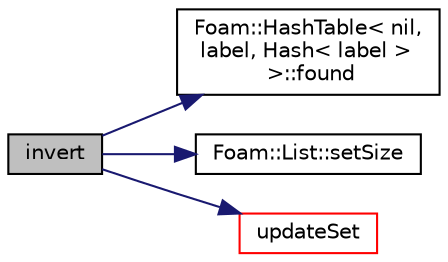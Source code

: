 digraph "invert"
{
  bgcolor="transparent";
  edge [fontname="Helvetica",fontsize="10",labelfontname="Helvetica",labelfontsize="10"];
  node [fontname="Helvetica",fontsize="10",shape=record];
  rankdir="LR";
  Node1611 [label="invert",height=0.2,width=0.4,color="black", fillcolor="grey75", style="filled", fontcolor="black"];
  Node1611 -> Node1612 [color="midnightblue",fontsize="10",style="solid",fontname="Helvetica"];
  Node1612 [label="Foam::HashTable\< nil,\l label, Hash\< label \>\l \>::found",height=0.2,width=0.4,color="black",URL="$a26841.html#a9a7a02c333e3e98344a1e5b891c4d985",tooltip="Return true if hashedEntry is found in table. "];
  Node1611 -> Node1613 [color="midnightblue",fontsize="10",style="solid",fontname="Helvetica"];
  Node1613 [label="Foam::List::setSize",height=0.2,width=0.4,color="black",URL="$a26833.html#aedb985ffeaf1bdbfeccc2a8730405703",tooltip="Reset size of List. "];
  Node1611 -> Node1614 [color="midnightblue",fontsize="10",style="solid",fontname="Helvetica"];
  Node1614 [label="updateSet",height=0.2,width=0.4,color="red",URL="$a26577.html#afc9e2e914d3928dd7281d2ac71452052",tooltip="Sort addressing and make cellSet part consistent with addressing. "];
}
